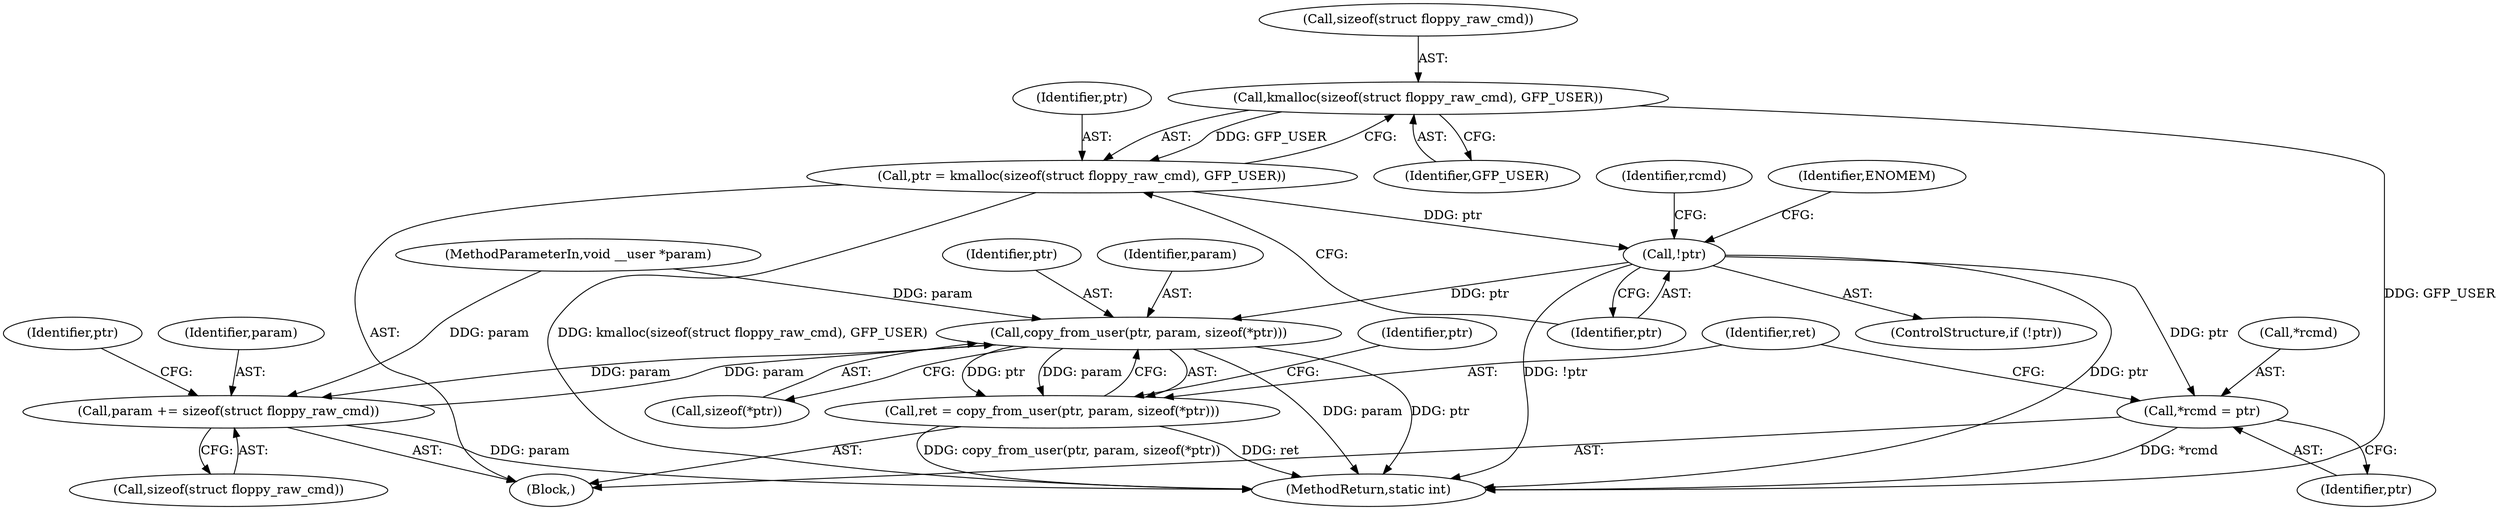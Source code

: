 digraph "0_linux_ef87dbe7614341c2e7bfe8d32fcb7028cc97442c@API" {
"1000116" [label="(Call,kmalloc(sizeof(struct floppy_raw_cmd), GFP_USER))"];
"1000114" [label="(Call,ptr = kmalloc(sizeof(struct floppy_raw_cmd), GFP_USER))"];
"1000121" [label="(Call,!ptr)"];
"1000126" [label="(Call,*rcmd = ptr)"];
"1000132" [label="(Call,copy_from_user(ptr, param, sizeof(*ptr)))"];
"1000130" [label="(Call,ret = copy_from_user(ptr, param, sizeof(*ptr)))"];
"1000158" [label="(Call,param += sizeof(struct floppy_raw_cmd))"];
"1000158" [label="(Call,param += sizeof(struct floppy_raw_cmd))"];
"1000115" [label="(Identifier,ptr)"];
"1000126" [label="(Call,*rcmd = ptr)"];
"1000122" [label="(Identifier,ptr)"];
"1000130" [label="(Call,ret = copy_from_user(ptr, param, sizeof(*ptr)))"];
"1000134" [label="(Identifier,param)"];
"1000165" [label="(Identifier,ptr)"];
"1000287" [label="(MethodReturn,static int)"];
"1000140" [label="(Identifier,ptr)"];
"1000135" [label="(Call,sizeof(*ptr))"];
"1000116" [label="(Call,kmalloc(sizeof(struct floppy_raw_cmd), GFP_USER))"];
"1000125" [label="(Identifier,ENOMEM)"];
"1000105" [label="(Block,)"];
"1000121" [label="(Call,!ptr)"];
"1000133" [label="(Identifier,ptr)"];
"1000120" [label="(ControlStructure,if (!ptr))"];
"1000114" [label="(Call,ptr = kmalloc(sizeof(struct floppy_raw_cmd), GFP_USER))"];
"1000159" [label="(Identifier,param)"];
"1000103" [label="(MethodParameterIn,void __user *param)"];
"1000117" [label="(Call,sizeof(struct floppy_raw_cmd))"];
"1000129" [label="(Identifier,ptr)"];
"1000119" [label="(Identifier,GFP_USER)"];
"1000127" [label="(Call,*rcmd)"];
"1000132" [label="(Call,copy_from_user(ptr, param, sizeof(*ptr)))"];
"1000128" [label="(Identifier,rcmd)"];
"1000131" [label="(Identifier,ret)"];
"1000160" [label="(Call,sizeof(struct floppy_raw_cmd))"];
"1000116" -> "1000114"  [label="AST: "];
"1000116" -> "1000119"  [label="CFG: "];
"1000117" -> "1000116"  [label="AST: "];
"1000119" -> "1000116"  [label="AST: "];
"1000114" -> "1000116"  [label="CFG: "];
"1000116" -> "1000287"  [label="DDG: GFP_USER"];
"1000116" -> "1000114"  [label="DDG: GFP_USER"];
"1000114" -> "1000105"  [label="AST: "];
"1000115" -> "1000114"  [label="AST: "];
"1000122" -> "1000114"  [label="CFG: "];
"1000114" -> "1000287"  [label="DDG: kmalloc(sizeof(struct floppy_raw_cmd), GFP_USER)"];
"1000114" -> "1000121"  [label="DDG: ptr"];
"1000121" -> "1000120"  [label="AST: "];
"1000121" -> "1000122"  [label="CFG: "];
"1000122" -> "1000121"  [label="AST: "];
"1000125" -> "1000121"  [label="CFG: "];
"1000128" -> "1000121"  [label="CFG: "];
"1000121" -> "1000287"  [label="DDG: !ptr"];
"1000121" -> "1000287"  [label="DDG: ptr"];
"1000121" -> "1000126"  [label="DDG: ptr"];
"1000121" -> "1000132"  [label="DDG: ptr"];
"1000126" -> "1000105"  [label="AST: "];
"1000126" -> "1000129"  [label="CFG: "];
"1000127" -> "1000126"  [label="AST: "];
"1000129" -> "1000126"  [label="AST: "];
"1000131" -> "1000126"  [label="CFG: "];
"1000126" -> "1000287"  [label="DDG: *rcmd"];
"1000132" -> "1000130"  [label="AST: "];
"1000132" -> "1000135"  [label="CFG: "];
"1000133" -> "1000132"  [label="AST: "];
"1000134" -> "1000132"  [label="AST: "];
"1000135" -> "1000132"  [label="AST: "];
"1000130" -> "1000132"  [label="CFG: "];
"1000132" -> "1000287"  [label="DDG: param"];
"1000132" -> "1000287"  [label="DDG: ptr"];
"1000132" -> "1000130"  [label="DDG: ptr"];
"1000132" -> "1000130"  [label="DDG: param"];
"1000158" -> "1000132"  [label="DDG: param"];
"1000103" -> "1000132"  [label="DDG: param"];
"1000132" -> "1000158"  [label="DDG: param"];
"1000130" -> "1000105"  [label="AST: "];
"1000131" -> "1000130"  [label="AST: "];
"1000140" -> "1000130"  [label="CFG: "];
"1000130" -> "1000287"  [label="DDG: copy_from_user(ptr, param, sizeof(*ptr))"];
"1000130" -> "1000287"  [label="DDG: ret"];
"1000158" -> "1000105"  [label="AST: "];
"1000158" -> "1000160"  [label="CFG: "];
"1000159" -> "1000158"  [label="AST: "];
"1000160" -> "1000158"  [label="AST: "];
"1000165" -> "1000158"  [label="CFG: "];
"1000158" -> "1000287"  [label="DDG: param"];
"1000103" -> "1000158"  [label="DDG: param"];
}

